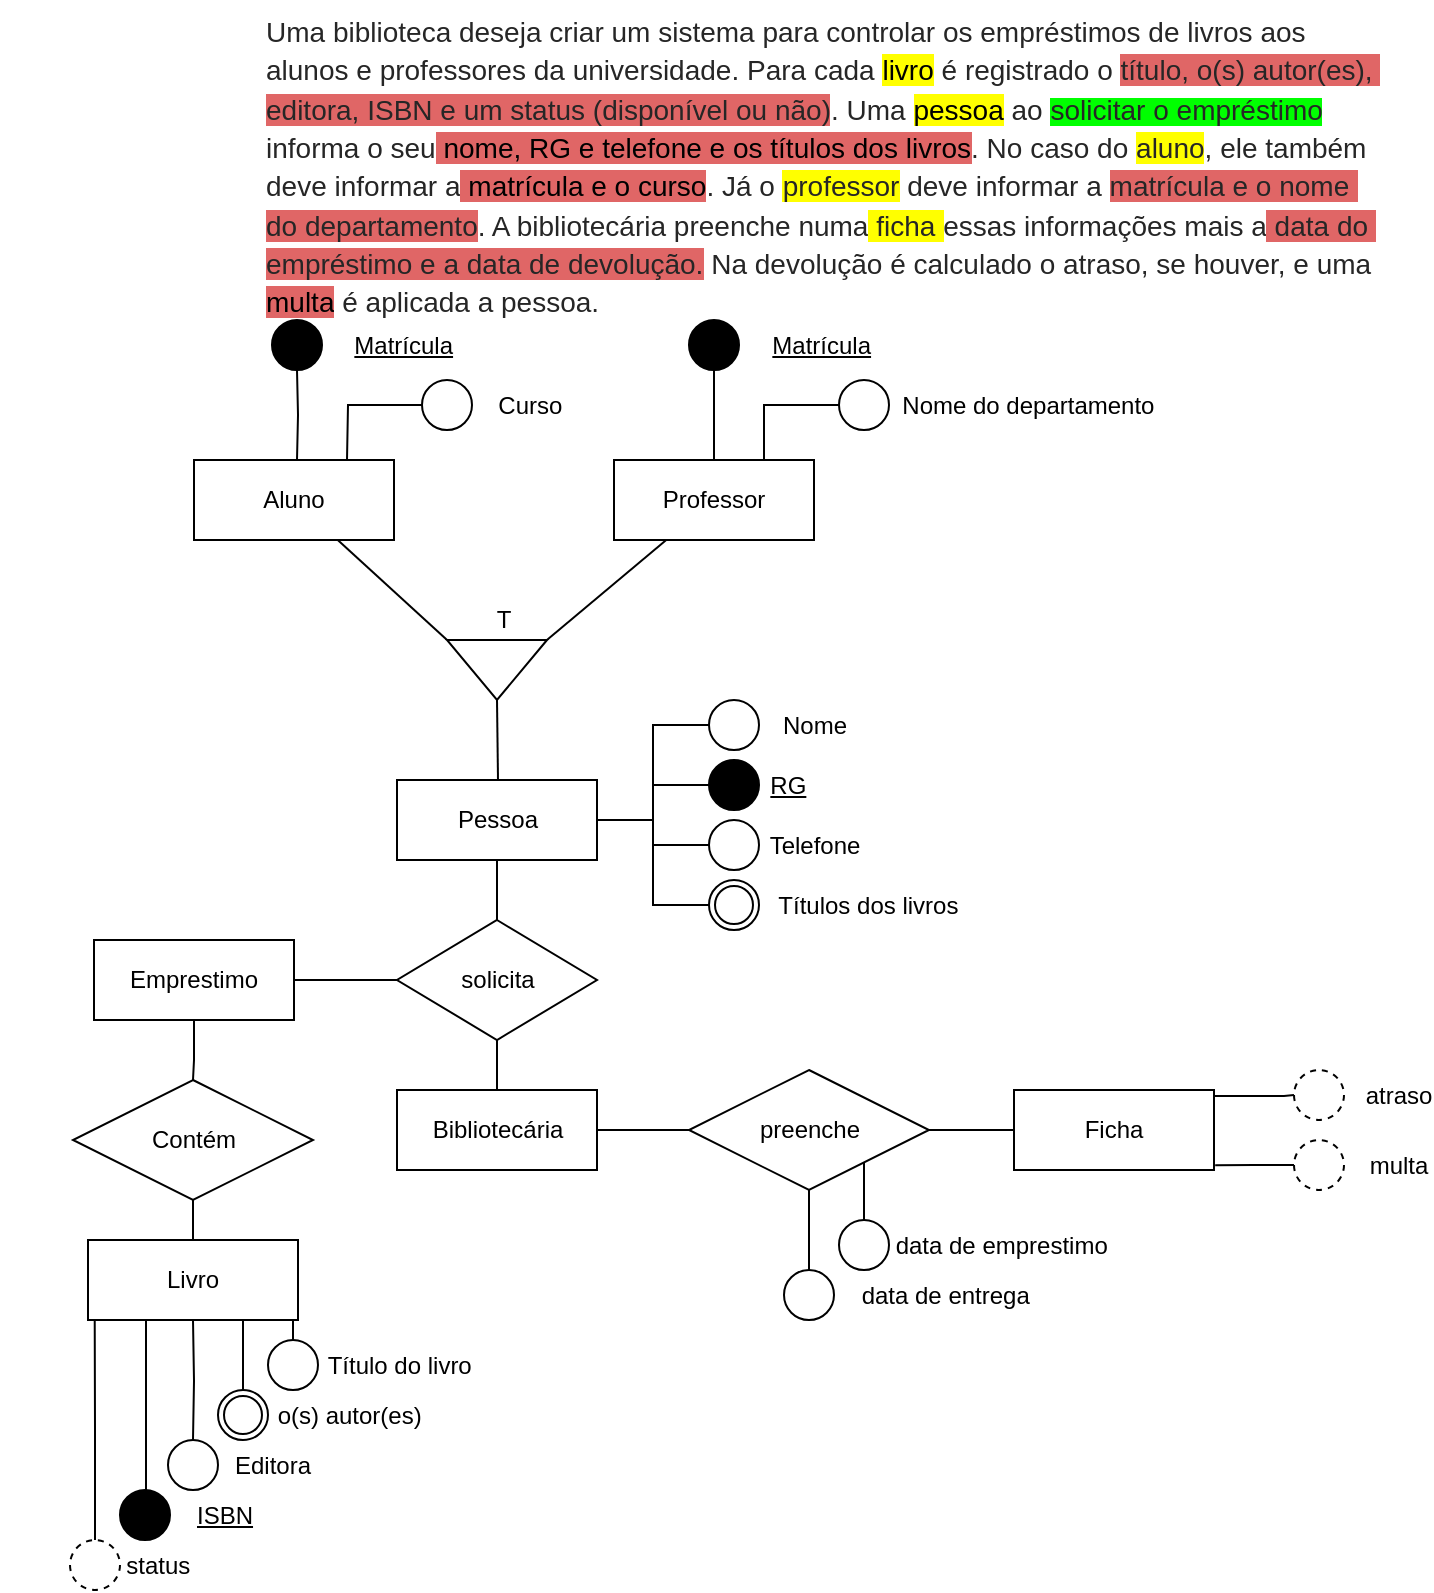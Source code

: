 <mxfile version="24.7.10">
  <diagram name="Página-1" id="wPIng2Xh3KR4gwBSG4xh">
    <mxGraphModel dx="733" dy="390" grid="1" gridSize="10" guides="1" tooltips="1" connect="1" arrows="1" fold="1" page="1" pageScale="1" pageWidth="827" pageHeight="1169" math="0" shadow="0">
      <root>
        <mxCell id="0" />
        <mxCell id="1" parent="0" />
        <mxCell id="rUrXjsDJCeZkKTtBp2uj-50" value="&lt;span style=&quot;white-space: pre;&quot;&gt;&lt;span style=&quot;white-space: pre;&quot;&gt;&#x9;&lt;/span&gt;&#x9;&lt;/span&gt;&lt;span style=&quot;white-space: pre;&quot;&gt;&#x9;&lt;/span&gt;&lt;span style=&quot;white-space: pre;&quot;&gt;&#x9;&lt;/span&gt;Título&amp;nbsp;do&amp;nbsp;livro" style="ellipse;whiteSpace=wrap;html=1;align=center;rounded=0;" vertex="1" parent="1">
          <mxGeometry x="137" y="670" width="25" height="25" as="geometry" />
        </mxCell>
        <mxCell id="rUrXjsDJCeZkKTtBp2uj-2" value="&lt;b style=&quot;font-weight:normal;&quot; id=&quot;docs-internal-guid-1322c721-7fff-bd5c-f44d-53b997e082f1&quot;&gt;&lt;p dir=&quot;ltr&quot; style=&quot;line-height:1.38;margin-top:0pt;margin-bottom:0pt;&quot;&gt;&lt;span style=&quot;font-size:10.5pt;font-family:Arial,sans-serif;color:#262626;background-color:#ffffff;font-weight:400;font-style:normal;font-variant:normal;text-decoration:none;vertical-align:baseline;white-space:pre;white-space:pre-wrap;&quot;&gt;Uma biblioteca deseja criar um sistema para controlar os empréstimos de livros aos alunos e professores da universidade. Para cada &lt;/span&gt;&lt;span style=&quot;font-size:10.5pt;font-family:Arial,sans-serif;color:#000000;background-color:#ffff00;font-weight:400;font-style:normal;font-variant:normal;text-decoration:none;vertical-align:baseline;white-space:pre;white-space:pre-wrap;&quot;&gt;livro&lt;/span&gt;&lt;span style=&quot;font-size:10.5pt;font-family:Arial,sans-serif;color:#262626;background-color:#ffffff;font-weight:400;font-style:normal;font-variant:normal;text-decoration:none;vertical-align:baseline;white-space:pre;white-space:pre-wrap;&quot;&gt; é registrado o &lt;/span&gt;&lt;span style=&quot;font-size:10.5pt;font-family:Arial,sans-serif;color:#262626;background-color:#e06666;font-weight:400;font-style:normal;font-variant:normal;text-decoration:none;vertical-align:baseline;white-space:pre;white-space:pre-wrap;&quot;&gt;título, o(s) autor(es), editora, ISBN e um status (disponível ou não)&lt;/span&gt;&lt;span style=&quot;font-size:10.5pt;font-family:Arial,sans-serif;color:#262626;background-color:#ffffff;font-weight:400;font-style:normal;font-variant:normal;text-decoration:none;vertical-align:baseline;white-space:pre;white-space:pre-wrap;&quot;&gt;. Uma &lt;/span&gt;&lt;span style=&quot;font-size:10.5pt;font-family:Arial,sans-serif;color:#000000;background-color:#ffff00;font-weight:400;font-style:normal;font-variant:normal;text-decoration:none;vertical-align:baseline;white-space:pre;white-space:pre-wrap;&quot;&gt;pessoa&lt;/span&gt;&lt;span style=&quot;font-size:10.5pt;font-family:Arial,sans-serif;color:#262626;background-color:#ffffff;font-weight:400;font-style:normal;font-variant:normal;text-decoration:none;vertical-align:baseline;white-space:pre;white-space:pre-wrap;&quot;&gt; ao &lt;/span&gt;&lt;span style=&quot;background-color: rgb(0, 255, 0);&quot;&gt;&lt;span style=&quot;font-size: 10.5pt; font-family: Arial, sans-serif; color: rgb(38, 38, 38); font-weight: 400; font-style: normal; font-variant: normal; text-decoration: none; vertical-align: baseline; white-space: pre-wrap;&quot;&gt;solicitar&lt;/span&gt;&lt;span style=&quot;font-size: 10.5pt; font-family: Arial, sans-serif; color: rgb(38, 38, 38); font-weight: 400; font-style: normal; font-variant: normal; text-decoration: none; vertical-align: baseline; white-space: pre-wrap;&quot;&gt; o &lt;/span&gt;&lt;span style=&quot;font-size: 10.5pt; font-family: Arial, sans-serif; color: rgb(38, 38, 38); font-weight: 400; font-style: normal; font-variant: normal; text-decoration: none; vertical-align: baseline; white-space: pre-wrap;&quot;&gt;empréstimo&lt;/span&gt;&lt;/span&gt;&lt;span style=&quot;font-size:10.5pt;font-family:Arial,sans-serif;color:#262626;background-color:#ffffff;font-weight:400;font-style:normal;font-variant:normal;text-decoration:none;vertical-align:baseline;white-space:pre;white-space:pre-wrap;&quot;&gt; informa o seu&lt;/span&gt;&lt;span style=&quot;font-size:10.5pt;font-family:Arial,sans-serif;color:#000000;background-color:#e06666;font-weight:400;font-style:normal;font-variant:normal;text-decoration:none;vertical-align:baseline;white-space:pre;white-space:pre-wrap;&quot;&gt; nome, RG e telefone e os títulos dos livros&lt;/span&gt;&lt;span style=&quot;font-size:10.5pt;font-family:Arial,sans-serif;color:#262626;background-color:#ffffff;font-weight:400;font-style:normal;font-variant:normal;text-decoration:none;vertical-align:baseline;white-space:pre;white-space:pre-wrap;&quot;&gt;. No caso do &lt;/span&gt;&lt;span style=&quot;font-size: 10.5pt; font-family: Arial, sans-serif; color: rgb(38, 38, 38); font-weight: 400; font-style: normal; font-variant: normal; text-decoration: none; vertical-align: baseline; white-space: pre-wrap; background-color: rgb(255, 255, 0);&quot;&gt;aluno&lt;/span&gt;&lt;span style=&quot;font-size:10.5pt;font-family:Arial,sans-serif;color:#262626;background-color:#ffffff;font-weight:400;font-style:normal;font-variant:normal;text-decoration:none;vertical-align:baseline;white-space:pre;white-space:pre-wrap;&quot;&gt;, ele também deve informar a&lt;/span&gt;&lt;span style=&quot;font-size:10.5pt;font-family:Arial,sans-serif;color:#000000;background-color:#e06666;font-weight:400;font-style:normal;font-variant:normal;text-decoration:none;vertical-align:baseline;white-space:pre;white-space:pre-wrap;&quot;&gt; matrícula e o curso&lt;/span&gt;&lt;span style=&quot;font-size:10.5pt;font-family:Arial,sans-serif;color:#262626;background-color:#ffffff;font-weight:400;font-style:normal;font-variant:normal;text-decoration:none;vertical-align:baseline;white-space:pre;white-space:pre-wrap;&quot;&gt;. Já o &lt;/span&gt;&lt;span style=&quot;font-size:10.5pt;font-family:Arial,sans-serif;color:#262626;background-color:#ffff00;font-weight:400;font-style:normal;font-variant:normal;text-decoration:none;vertical-align:baseline;white-space:pre;white-space:pre-wrap;&quot;&gt;professor&lt;/span&gt;&lt;span style=&quot;font-size:10.5pt;font-family:Arial,sans-serif;color:#262626;background-color:#ffffff;font-weight:400;font-style:normal;font-variant:normal;text-decoration:none;vertical-align:baseline;white-space:pre;white-space:pre-wrap;&quot;&gt; deve informar a &lt;/span&gt;&lt;span style=&quot;font-size:10.5pt;font-family:Arial,sans-serif;color:#262626;background-color:#e06666;font-weight:400;font-style:normal;font-variant:normal;text-decoration:none;vertical-align:baseline;white-space:pre;white-space:pre-wrap;&quot;&gt;matrícula e o nome do departamento&lt;/span&gt;&lt;span style=&quot;font-size:10.5pt;font-family:Arial,sans-serif;color:#262626;background-color:#ffffff;font-weight:400;font-style:normal;font-variant:normal;text-decoration:none;vertical-align:baseline;white-space:pre;white-space:pre-wrap;&quot;&gt;. A bibliotecária preenche numa&lt;/span&gt;&lt;span style=&quot;font-size:10.5pt;font-family:Arial,sans-serif;color:#262626;background-color:#ffff00;font-weight:400;font-style:normal;font-variant:normal;text-decoration:none;vertical-align:baseline;white-space:pre;white-space:pre-wrap;&quot;&gt; ficha &lt;/span&gt;&lt;span style=&quot;font-size:10.5pt;font-family:Arial,sans-serif;color:#262626;background-color:#ffffff;font-weight:400;font-style:normal;font-variant:normal;text-decoration:none;vertical-align:baseline;white-space:pre;white-space:pre-wrap;&quot;&gt;essas informações mais a&lt;/span&gt;&lt;span style=&quot;font-size:10.5pt;font-family:Arial,sans-serif;color:#262626;background-color:#e06666;font-weight:400;font-style:normal;font-variant:normal;text-decoration:none;vertical-align:baseline;white-space:pre;white-space:pre-wrap;&quot;&gt; data do empréstimo e a data de devolução.&lt;/span&gt;&lt;span style=&quot;font-size:10.5pt;font-family:Arial,sans-serif;color:#262626;background-color:#ffffff;font-weight:400;font-style:normal;font-variant:normal;text-decoration:none;vertical-align:baseline;white-space:pre;white-space:pre-wrap;&quot;&gt; Na devolução é calculado o atraso, se houver, e uma &lt;/span&gt;&lt;span style=&quot;font-size:10.5pt;font-family:Arial,sans-serif;color:#000000;background-color:#e06666;font-weight:400;font-style:normal;font-variant:normal;text-decoration:none;vertical-align:baseline;white-space:pre;white-space:pre-wrap;&quot;&gt;multa&lt;/span&gt;&lt;span style=&quot;font-size:10.5pt;font-family:Arial,sans-serif;color:#262626;background-color:#ffffff;font-weight:400;font-style:normal;font-variant:normal;text-decoration:none;vertical-align:baseline;white-space:pre;white-space:pre-wrap;&quot;&gt; é aplicada a pessoa.&lt;/span&gt;&lt;/p&gt;&lt;/b&gt;" style="text;whiteSpace=wrap;html=1;rounded=0;" vertex="1" parent="1">
          <mxGeometry x="134" width="560" height="140" as="geometry" />
        </mxCell>
        <mxCell id="rUrXjsDJCeZkKTtBp2uj-55" style="edgeStyle=orthogonalEdgeStyle;rounded=0;orthogonalLoop=1;jettySize=auto;html=1;exitX=1;exitY=1;exitDx=0;exitDy=0;entryX=0.5;entryY=0;entryDx=0;entryDy=0;endArrow=none;endFill=0;" edge="1" parent="1" target="rUrXjsDJCeZkKTtBp2uj-50">
          <mxGeometry relative="1" as="geometry">
            <mxPoint x="147" y="660" as="sourcePoint" />
          </mxGeometry>
        </mxCell>
        <mxCell id="rUrXjsDJCeZkKTtBp2uj-56" style="edgeStyle=orthogonalEdgeStyle;rounded=0;orthogonalLoop=1;jettySize=auto;html=1;entryX=0.5;entryY=0;entryDx=0;entryDy=0;endArrow=none;endFill=0;" edge="1" parent="1" target="rUrXjsDJCeZkKTtBp2uj-52">
          <mxGeometry relative="1" as="geometry">
            <mxPoint x="124.5" y="660" as="sourcePoint" />
          </mxGeometry>
        </mxCell>
        <mxCell id="rUrXjsDJCeZkKTtBp2uj-57" style="edgeStyle=orthogonalEdgeStyle;rounded=0;orthogonalLoop=1;jettySize=auto;html=1;exitX=0.25;exitY=1;exitDx=0;exitDy=0;entryX=0.5;entryY=0;entryDx=0;entryDy=0;endArrow=none;endFill=0;" edge="1" parent="1" target="rUrXjsDJCeZkKTtBp2uj-54">
          <mxGeometry relative="1" as="geometry">
            <mxPoint x="99.5" y="660" as="sourcePoint" />
          </mxGeometry>
        </mxCell>
        <mxCell id="rUrXjsDJCeZkKTtBp2uj-59" style="edgeStyle=orthogonalEdgeStyle;rounded=0;orthogonalLoop=1;jettySize=auto;html=1;exitX=0.225;exitY=0.99;exitDx=0;exitDy=0;entryX=0.5;entryY=0;entryDx=0;entryDy=0;exitPerimeter=0;endArrow=none;endFill=0;" edge="1" parent="1" source="rUrXjsDJCeZkKTtBp2uj-3" target="rUrXjsDJCeZkKTtBp2uj-58">
          <mxGeometry relative="1" as="geometry">
            <mxPoint x="81.4" y="660" as="sourcePoint" />
            <Array as="points">
              <mxPoint x="76" y="660" />
              <mxPoint x="76" y="745" />
            </Array>
          </mxGeometry>
        </mxCell>
        <mxCell id="rUrXjsDJCeZkKTtBp2uj-3" value="Livro" style="whiteSpace=wrap;html=1;align=center;rounded=0;" vertex="1" parent="1">
          <mxGeometry x="47" y="620" width="105" height="40" as="geometry" />
        </mxCell>
        <mxCell id="rUrXjsDJCeZkKTtBp2uj-83" style="edgeStyle=orthogonalEdgeStyle;rounded=0;orthogonalLoop=1;jettySize=auto;html=1;exitX=1;exitY=0;exitDx=0;exitDy=0;entryX=0;entryY=0.5;entryDx=0;entryDy=0;endArrow=none;endFill=0;" edge="1" parent="1" source="rUrXjsDJCeZkKTtBp2uj-4" target="rUrXjsDJCeZkKTtBp2uj-82">
          <mxGeometry relative="1" as="geometry">
            <Array as="points">
              <mxPoint x="610" y="548" />
              <mxPoint x="645" y="548" />
            </Array>
          </mxGeometry>
        </mxCell>
        <mxCell id="rUrXjsDJCeZkKTtBp2uj-4" value="Ficha" style="whiteSpace=wrap;html=1;align=center;rounded=0;" vertex="1" parent="1">
          <mxGeometry x="510" y="545" width="100" height="40" as="geometry" />
        </mxCell>
        <mxCell id="rUrXjsDJCeZkKTtBp2uj-12" style="rounded=0;orthogonalLoop=1;jettySize=auto;html=1;entryX=-0.005;entryY=1.002;entryDx=0;entryDy=0;endArrow=none;endFill=0;entryPerimeter=0;" edge="1" parent="1" source="rUrXjsDJCeZkKTtBp2uj-5" target="rUrXjsDJCeZkKTtBp2uj-9">
          <mxGeometry relative="1" as="geometry" />
        </mxCell>
        <mxCell id="rUrXjsDJCeZkKTtBp2uj-5" value="Aluno" style="whiteSpace=wrap;html=1;align=center;rounded=0;" vertex="1" parent="1">
          <mxGeometry x="100" y="230" width="100" height="40" as="geometry" />
        </mxCell>
        <mxCell id="rUrXjsDJCeZkKTtBp2uj-46" style="edgeStyle=orthogonalEdgeStyle;rounded=0;orthogonalLoop=1;jettySize=auto;html=1;entryX=0.5;entryY=0;entryDx=0;entryDy=0;endArrow=none;endFill=0;" edge="1" parent="1" source="rUrXjsDJCeZkKTtBp2uj-6" target="rUrXjsDJCeZkKTtBp2uj-45">
          <mxGeometry relative="1" as="geometry" />
        </mxCell>
        <mxCell id="rUrXjsDJCeZkKTtBp2uj-6" value="Pessoa" style="whiteSpace=wrap;html=1;align=center;rounded=0;" vertex="1" parent="1">
          <mxGeometry x="201.5" y="390" width="100" height="40" as="geometry" />
        </mxCell>
        <mxCell id="rUrXjsDJCeZkKTtBp2uj-11" style="rounded=0;orthogonalLoop=1;jettySize=auto;html=1;entryX=-0.005;entryY=-0.002;entryDx=0;entryDy=0;endArrow=none;endFill=0;entryPerimeter=0;" edge="1" parent="1" source="rUrXjsDJCeZkKTtBp2uj-7" target="rUrXjsDJCeZkKTtBp2uj-9">
          <mxGeometry relative="1" as="geometry" />
        </mxCell>
        <mxCell id="rUrXjsDJCeZkKTtBp2uj-21" style="edgeStyle=orthogonalEdgeStyle;rounded=0;orthogonalLoop=1;jettySize=auto;html=1;entryX=0.5;entryY=1;entryDx=0;entryDy=0;endArrow=none;endFill=0;" edge="1" parent="1" source="rUrXjsDJCeZkKTtBp2uj-7" target="rUrXjsDJCeZkKTtBp2uj-20">
          <mxGeometry relative="1" as="geometry" />
        </mxCell>
        <mxCell id="rUrXjsDJCeZkKTtBp2uj-7" value="Professor" style="whiteSpace=wrap;html=1;align=center;rounded=0;" vertex="1" parent="1">
          <mxGeometry x="310" y="230" width="100" height="40" as="geometry" />
        </mxCell>
        <mxCell id="rUrXjsDJCeZkKTtBp2uj-9" value="" style="triangle;whiteSpace=wrap;html=1;rotation=90;rounded=0;" vertex="1" parent="1">
          <mxGeometry x="236.5" y="310" width="30" height="50" as="geometry" />
        </mxCell>
        <mxCell id="rUrXjsDJCeZkKTtBp2uj-13" value="T" style="text;strokeColor=none;align=center;fillColor=none;html=1;verticalAlign=middle;whiteSpace=wrap;rounded=0;" vertex="1" parent="1">
          <mxGeometry x="225" y="295" width="60" height="30" as="geometry" />
        </mxCell>
        <mxCell id="rUrXjsDJCeZkKTtBp2uj-20" value="&lt;span style=&quot;white-space: pre;&quot;&gt;&#x9;&lt;/span&gt;&lt;span style=&quot;white-space: pre;&quot;&gt;&#x9;&lt;/span&gt;&lt;span style=&quot;white-space: pre;&quot;&gt;&#x9;&lt;/span&gt;&lt;span style=&quot;white-space: pre;&quot;&gt;&#x9;&lt;/span&gt;Matrícula" style="ellipse;whiteSpace=wrap;html=1;align=center;fontStyle=4;fillColor=#000000;rounded=0;" vertex="1" parent="1">
          <mxGeometry x="347.5" y="160" width="25" height="25" as="geometry" />
        </mxCell>
        <mxCell id="rUrXjsDJCeZkKTtBp2uj-23" style="edgeStyle=orthogonalEdgeStyle;rounded=0;orthogonalLoop=1;jettySize=auto;html=1;entryX=0.75;entryY=0;entryDx=0;entryDy=0;endArrow=none;endFill=0;" edge="1" parent="1" source="rUrXjsDJCeZkKTtBp2uj-22" target="rUrXjsDJCeZkKTtBp2uj-7">
          <mxGeometry relative="1" as="geometry" />
        </mxCell>
        <mxCell id="rUrXjsDJCeZkKTtBp2uj-22" value="&lt;span style=&quot;white-space: pre;&quot;&gt;&lt;span style=&quot;white-space: pre;&quot;&gt;&#x9;&lt;/span&gt;&lt;span style=&quot;white-space: pre;&quot;&gt;&#x9;&lt;/span&gt;&#x9;&lt;/span&gt;&lt;span style=&quot;white-space: pre;&quot;&gt;&#x9;&lt;/span&gt;&lt;span style=&quot;white-space: pre;&quot;&gt;&#x9;&lt;/span&gt;&lt;span style=&quot;white-space: pre;&quot;&gt;&#x9;&lt;/span&gt;&amp;nbsp;Nome&amp;nbsp;do&amp;nbsp;departamento" style="ellipse;whiteSpace=wrap;html=1;align=center;rounded=0;" vertex="1" parent="1">
          <mxGeometry x="422.5" y="190" width="25" height="25" as="geometry" />
        </mxCell>
        <mxCell id="rUrXjsDJCeZkKTtBp2uj-25" style="edgeStyle=orthogonalEdgeStyle;rounded=0;orthogonalLoop=1;jettySize=auto;html=1;entryX=0.5;entryY=1;entryDx=0;entryDy=0;endArrow=none;endFill=0;" edge="1" parent="1" target="rUrXjsDJCeZkKTtBp2uj-26">
          <mxGeometry relative="1" as="geometry">
            <mxPoint x="151.5" y="230" as="sourcePoint" />
          </mxGeometry>
        </mxCell>
        <mxCell id="rUrXjsDJCeZkKTtBp2uj-26" value="&lt;span style=&quot;white-space: pre;&quot;&gt;&#x9;&lt;/span&gt;&lt;span style=&quot;white-space: pre;&quot;&gt;&#x9;&lt;/span&gt;&lt;span style=&quot;white-space: pre;&quot;&gt;&#x9;&lt;/span&gt;&lt;span style=&quot;white-space: pre;&quot;&gt;&#x9;&lt;/span&gt;Matrícula" style="ellipse;whiteSpace=wrap;html=1;align=center;fontStyle=4;fillColor=#000000;rounded=0;" vertex="1" parent="1">
          <mxGeometry x="139" y="160" width="25" height="25" as="geometry" />
        </mxCell>
        <mxCell id="rUrXjsDJCeZkKTtBp2uj-27" style="edgeStyle=orthogonalEdgeStyle;rounded=0;orthogonalLoop=1;jettySize=auto;html=1;entryX=0.75;entryY=0;entryDx=0;entryDy=0;endArrow=none;endFill=0;" edge="1" parent="1" source="rUrXjsDJCeZkKTtBp2uj-28">
          <mxGeometry relative="1" as="geometry">
            <mxPoint x="176.5" y="230" as="targetPoint" />
          </mxGeometry>
        </mxCell>
        <mxCell id="rUrXjsDJCeZkKTtBp2uj-28" value="&lt;span style=&quot;white-space: pre;&quot;&gt;&#x9;&lt;/span&gt;&lt;span style=&quot;white-space: pre;&quot;&gt;&#x9;&lt;/span&gt;&lt;span style=&quot;white-space: pre;&quot;&gt;&#x9;&lt;/span&gt;&amp;nbsp;Curso" style="ellipse;whiteSpace=wrap;html=1;align=center;rounded=0;" vertex="1" parent="1">
          <mxGeometry x="214" y="190" width="25" height="25" as="geometry" />
        </mxCell>
        <mxCell id="rUrXjsDJCeZkKTtBp2uj-44" style="edgeStyle=orthogonalEdgeStyle;rounded=0;orthogonalLoop=1;jettySize=auto;html=1;entryX=1;entryY=0.5;entryDx=0;entryDy=0;endArrow=none;endFill=0;" edge="1" parent="1" source="rUrXjsDJCeZkKTtBp2uj-29" target="rUrXjsDJCeZkKTtBp2uj-6">
          <mxGeometry relative="1" as="geometry" />
        </mxCell>
        <mxCell id="rUrXjsDJCeZkKTtBp2uj-29" value="&lt;span style=&quot;white-space: pre;&quot;&gt;&lt;span style=&quot;white-space: pre;&quot;&gt;&#x9;&lt;/span&gt;&#x9;&lt;/span&gt;&lt;span style=&quot;white-space: pre;&quot;&gt;&#x9;&lt;/span&gt;Nome" style="ellipse;whiteSpace=wrap;html=1;align=center;rounded=0;" vertex="1" parent="1">
          <mxGeometry x="357.5" y="350" width="25" height="25" as="geometry" />
        </mxCell>
        <mxCell id="rUrXjsDJCeZkKTtBp2uj-40" style="edgeStyle=orthogonalEdgeStyle;rounded=0;orthogonalLoop=1;jettySize=auto;html=1;entryX=1;entryY=0.5;entryDx=0;entryDy=0;endArrow=none;endFill=0;" edge="1" parent="1" source="rUrXjsDJCeZkKTtBp2uj-30" target="rUrXjsDJCeZkKTtBp2uj-6">
          <mxGeometry relative="1" as="geometry" />
        </mxCell>
        <mxCell id="rUrXjsDJCeZkKTtBp2uj-30" value="&lt;span style=&quot;white-space: pre;&quot;&gt;&#x9;&lt;/span&gt;&lt;span style=&quot;white-space: pre;&quot;&gt;&#x9;&lt;/span&gt;&lt;u&gt;RG&lt;/u&gt;" style="ellipse;whiteSpace=wrap;html=1;align=center;fillColor=#000000;rounded=0;" vertex="1" parent="1">
          <mxGeometry x="357.5" y="380" width="25" height="25" as="geometry" />
        </mxCell>
        <mxCell id="rUrXjsDJCeZkKTtBp2uj-41" style="edgeStyle=orthogonalEdgeStyle;rounded=0;orthogonalLoop=1;jettySize=auto;html=1;entryX=1;entryY=0.5;entryDx=0;entryDy=0;endArrow=none;endFill=0;" edge="1" parent="1" source="rUrXjsDJCeZkKTtBp2uj-31" target="rUrXjsDJCeZkKTtBp2uj-6">
          <mxGeometry relative="1" as="geometry" />
        </mxCell>
        <mxCell id="rUrXjsDJCeZkKTtBp2uj-31" value="&lt;span style=&quot;white-space: pre;&quot;&gt;&lt;span style=&quot;white-space: pre;&quot;&gt;&#x9;&lt;/span&gt;&#x9;&lt;/span&gt;&lt;span style=&quot;white-space: pre;&quot;&gt;&#x9;&lt;/span&gt;Telefone" style="ellipse;whiteSpace=wrap;html=1;align=center;rounded=0;" vertex="1" parent="1">
          <mxGeometry x="357.5" y="410" width="25" height="25" as="geometry" />
        </mxCell>
        <mxCell id="rUrXjsDJCeZkKTtBp2uj-42" style="edgeStyle=orthogonalEdgeStyle;rounded=0;orthogonalLoop=1;jettySize=auto;html=1;entryX=1;entryY=0.5;entryDx=0;entryDy=0;endArrow=none;endFill=0;" edge="1" parent="1" source="rUrXjsDJCeZkKTtBp2uj-38" target="rUrXjsDJCeZkKTtBp2uj-6">
          <mxGeometry relative="1" as="geometry" />
        </mxCell>
        <mxCell id="rUrXjsDJCeZkKTtBp2uj-38" value="&lt;span style=&quot;white-space: pre;&quot;&gt;&lt;span style=&quot;white-space: pre;&quot;&gt;&#x9;&lt;/span&gt;&#x9;&lt;/span&gt;&lt;span style=&quot;white-space: pre;&quot;&gt;&#x9;&lt;/span&gt;&lt;span style=&quot;white-space: pre;&quot;&gt;&#x9;&lt;/span&gt;&lt;span style=&quot;white-space: pre;&quot;&gt;&#x9;&lt;/span&gt;Títulos&amp;nbsp;dos&amp;nbsp;livros" style="ellipse;shape=doubleEllipse;margin=3;whiteSpace=wrap;html=1;align=center;rounded=0;" vertex="1" parent="1">
          <mxGeometry x="357.5" y="440" width="25" height="25" as="geometry" />
        </mxCell>
        <mxCell id="rUrXjsDJCeZkKTtBp2uj-68" style="edgeStyle=orthogonalEdgeStyle;rounded=0;orthogonalLoop=1;jettySize=auto;html=1;entryX=1;entryY=0.5;entryDx=0;entryDy=0;endArrow=none;endFill=0;" edge="1" parent="1" source="rUrXjsDJCeZkKTtBp2uj-45" target="rUrXjsDJCeZkKTtBp2uj-67">
          <mxGeometry relative="1" as="geometry" />
        </mxCell>
        <mxCell id="rUrXjsDJCeZkKTtBp2uj-74" style="edgeStyle=orthogonalEdgeStyle;rounded=0;orthogonalLoop=1;jettySize=auto;html=1;entryX=0.5;entryY=0;entryDx=0;entryDy=0;endArrow=none;endFill=0;" edge="1" parent="1" source="rUrXjsDJCeZkKTtBp2uj-45" target="rUrXjsDJCeZkKTtBp2uj-73">
          <mxGeometry relative="1" as="geometry" />
        </mxCell>
        <mxCell id="rUrXjsDJCeZkKTtBp2uj-45" value="solicita" style="shape=rhombus;perimeter=rhombusPerimeter;whiteSpace=wrap;html=1;align=center;rounded=0;" vertex="1" parent="1">
          <mxGeometry x="201.5" y="460" width="100" height="60" as="geometry" />
        </mxCell>
        <mxCell id="rUrXjsDJCeZkKTtBp2uj-52" value="&lt;span style=&quot;white-space: pre;&quot;&gt;&lt;span style=&quot;white-space: pre;&quot;&gt;&#x9;&lt;/span&gt;&#x9;&lt;/span&gt;&lt;span style=&quot;white-space: pre;&quot;&gt;&#x9;&lt;/span&gt;&lt;span style=&quot;white-space: pre;&quot;&gt;&#x9;&lt;/span&gt;o(s)&amp;nbsp;autor(es)" style="ellipse;shape=doubleEllipse;margin=3;whiteSpace=wrap;html=1;align=center;" vertex="1" parent="1">
          <mxGeometry x="112" y="695" width="25" height="25" as="geometry" />
        </mxCell>
        <mxCell id="rUrXjsDJCeZkKTtBp2uj-54" value="&lt;span style=&quot;white-space: pre;&quot;&gt;&lt;span style=&quot;white-space: pre;&quot;&gt;&#x9;&lt;/span&gt;&#x9;&lt;/span&gt;&lt;span style=&quot;white-space: pre;&quot;&gt;&#x9;&lt;/span&gt;Editora" style="ellipse;whiteSpace=wrap;html=1;align=center;" vertex="1" parent="1">
          <mxGeometry x="87" y="720" width="25" height="25" as="geometry" />
        </mxCell>
        <mxCell id="rUrXjsDJCeZkKTtBp2uj-58" value="&lt;span style=&quot;white-space: pre;&quot;&gt;&#x9;&lt;/span&gt;&lt;span style=&quot;white-space: pre;&quot;&gt;&#x9;&lt;/span&gt;&lt;span style=&quot;white-space: pre;&quot;&gt;&#x9;&lt;/span&gt;ISBN" style="ellipse;whiteSpace=wrap;html=1;align=center;fontStyle=4;fillColor=#000000;" vertex="1" parent="1">
          <mxGeometry x="63" y="745" width="25" height="25" as="geometry" />
        </mxCell>
        <mxCell id="rUrXjsDJCeZkKTtBp2uj-60" value="&lt;span style=&quot;white-space: pre;&quot;&gt;&#x9;&lt;/span&gt;&amp;nbsp;&lt;span style=&quot;white-space: pre;&quot;&gt;&#x9;&lt;/span&gt;&amp;nbsp;&amp;nbsp;&amp;nbsp;status" style="ellipse;whiteSpace=wrap;html=1;align=center;dashed=1;" vertex="1" parent="1">
          <mxGeometry x="38" y="770" width="25" height="25" as="geometry" />
        </mxCell>
        <mxCell id="rUrXjsDJCeZkKTtBp2uj-14" style="edgeStyle=orthogonalEdgeStyle;rounded=0;orthogonalLoop=1;jettySize=auto;html=1;entryX=0.5;entryY=0;entryDx=0;entryDy=0;endArrow=none;endFill=0;exitX=1;exitY=0.5;exitDx=0;exitDy=0;" edge="1" parent="1" source="rUrXjsDJCeZkKTtBp2uj-9">
          <mxGeometry relative="1" as="geometry">
            <mxPoint x="253" y="350" as="sourcePoint" />
            <mxPoint x="252" y="390" as="targetPoint" />
            <Array as="points">
              <mxPoint x="252" y="350" />
            </Array>
          </mxGeometry>
        </mxCell>
        <mxCell id="rUrXjsDJCeZkKTtBp2uj-62" style="edgeStyle=orthogonalEdgeStyle;rounded=0;orthogonalLoop=1;jettySize=auto;html=1;entryX=0.032;entryY=1.008;entryDx=0;entryDy=0;entryPerimeter=0;endArrow=none;endFill=0;" edge="1" parent="1" source="rUrXjsDJCeZkKTtBp2uj-60" target="rUrXjsDJCeZkKTtBp2uj-3">
          <mxGeometry relative="1" as="geometry" />
        </mxCell>
        <mxCell id="rUrXjsDJCeZkKTtBp2uj-76" style="edgeStyle=orthogonalEdgeStyle;rounded=0;orthogonalLoop=1;jettySize=auto;html=1;exitX=1;exitY=0.5;exitDx=0;exitDy=0;entryX=0;entryY=0.5;entryDx=0;entryDy=0;endArrow=none;endFill=0;" edge="1" parent="1" source="rUrXjsDJCeZkKTtBp2uj-63" target="rUrXjsDJCeZkKTtBp2uj-4">
          <mxGeometry relative="1" as="geometry" />
        </mxCell>
        <mxCell id="rUrXjsDJCeZkKTtBp2uj-78" style="edgeStyle=orthogonalEdgeStyle;rounded=0;orthogonalLoop=1;jettySize=auto;html=1;exitX=1;exitY=1;exitDx=0;exitDy=0;entryX=0.5;entryY=0;entryDx=0;entryDy=0;endArrow=none;endFill=0;" edge="1" parent="1" source="rUrXjsDJCeZkKTtBp2uj-63" target="rUrXjsDJCeZkKTtBp2uj-77">
          <mxGeometry relative="1" as="geometry" />
        </mxCell>
        <mxCell id="rUrXjsDJCeZkKTtBp2uj-80" style="edgeStyle=orthogonalEdgeStyle;rounded=0;orthogonalLoop=1;jettySize=auto;html=1;exitX=0.5;exitY=1;exitDx=0;exitDy=0;entryX=0.5;entryY=0;entryDx=0;entryDy=0;endArrow=none;endFill=0;" edge="1" parent="1" source="rUrXjsDJCeZkKTtBp2uj-63" target="rUrXjsDJCeZkKTtBp2uj-79">
          <mxGeometry relative="1" as="geometry" />
        </mxCell>
        <mxCell id="rUrXjsDJCeZkKTtBp2uj-63" value="preenche" style="shape=rhombus;perimeter=rhombusPerimeter;whiteSpace=wrap;html=1;align=center;" vertex="1" parent="1">
          <mxGeometry x="347.5" y="535" width="120" height="60" as="geometry" />
        </mxCell>
        <mxCell id="rUrXjsDJCeZkKTtBp2uj-71" style="edgeStyle=orthogonalEdgeStyle;rounded=0;orthogonalLoop=1;jettySize=auto;html=1;entryX=0.5;entryY=0;entryDx=0;entryDy=0;endArrow=none;endFill=0;" edge="1" parent="1" source="rUrXjsDJCeZkKTtBp2uj-67" target="rUrXjsDJCeZkKTtBp2uj-69">
          <mxGeometry relative="1" as="geometry" />
        </mxCell>
        <mxCell id="rUrXjsDJCeZkKTtBp2uj-67" value="Emprestimo" style="whiteSpace=wrap;html=1;align=center;" vertex="1" parent="1">
          <mxGeometry x="50" y="470" width="100" height="40" as="geometry" />
        </mxCell>
        <mxCell id="rUrXjsDJCeZkKTtBp2uj-72" style="edgeStyle=orthogonalEdgeStyle;rounded=0;orthogonalLoop=1;jettySize=auto;html=1;entryX=0.5;entryY=0;entryDx=0;entryDy=0;endArrow=none;endFill=0;" edge="1" parent="1" source="rUrXjsDJCeZkKTtBp2uj-69" target="rUrXjsDJCeZkKTtBp2uj-3">
          <mxGeometry relative="1" as="geometry" />
        </mxCell>
        <mxCell id="rUrXjsDJCeZkKTtBp2uj-69" value="Contém" style="shape=rhombus;perimeter=rhombusPerimeter;whiteSpace=wrap;html=1;align=center;" vertex="1" parent="1">
          <mxGeometry x="39.5" y="540" width="120" height="60" as="geometry" />
        </mxCell>
        <mxCell id="rUrXjsDJCeZkKTtBp2uj-75" style="edgeStyle=orthogonalEdgeStyle;rounded=0;orthogonalLoop=1;jettySize=auto;html=1;entryX=0;entryY=0.5;entryDx=0;entryDy=0;endArrow=none;endFill=0;" edge="1" parent="1" source="rUrXjsDJCeZkKTtBp2uj-73" target="rUrXjsDJCeZkKTtBp2uj-63">
          <mxGeometry relative="1" as="geometry" />
        </mxCell>
        <mxCell id="rUrXjsDJCeZkKTtBp2uj-73" value="Bibliotecária" style="whiteSpace=wrap;html=1;align=center;" vertex="1" parent="1">
          <mxGeometry x="201.5" y="545" width="100" height="40" as="geometry" />
        </mxCell>
        <mxCell id="rUrXjsDJCeZkKTtBp2uj-77" value="&lt;span style=&quot;white-space: pre;&quot;&gt;&lt;span style=&quot;white-space: pre;&quot;&gt;&#x9;&lt;/span&gt;&#x9;&lt;/span&gt;&lt;span style=&quot;white-space: pre;&quot;&gt;&#x9;&lt;/span&gt;&lt;span style=&quot;white-space: pre;&quot;&gt;&#x9;&lt;/span&gt;&lt;span style=&quot;white-space: pre;&quot;&gt;&#x9;&lt;/span&gt;&amp;nbsp;data&amp;nbsp;de&amp;nbsp;emprestimo" style="ellipse;whiteSpace=wrap;html=1;align=center;" vertex="1" parent="1">
          <mxGeometry x="422.5" y="610" width="25" height="25" as="geometry" />
        </mxCell>
        <mxCell id="rUrXjsDJCeZkKTtBp2uj-79" value="&lt;span style=&quot;white-space: pre;&quot;&gt;&lt;span style=&quot;white-space: pre;&quot;&gt;&#x9;&lt;/span&gt;&#x9;&lt;/span&gt;&lt;span style=&quot;white-space: pre;&quot;&gt;&#x9;&lt;/span&gt;&lt;span style=&quot;white-space: pre;&quot;&gt;&#x9;&lt;/span&gt;&lt;span style=&quot;white-space: pre;&quot;&gt;&#x9;&lt;/span&gt;&amp;nbsp;data&amp;nbsp;de&amp;nbsp;entrega" style="ellipse;whiteSpace=wrap;html=1;align=center;" vertex="1" parent="1">
          <mxGeometry x="395" y="635" width="25" height="25" as="geometry" />
        </mxCell>
        <mxCell id="rUrXjsDJCeZkKTtBp2uj-82" value="&lt;span style=&quot;white-space: pre;&quot;&gt;&lt;span style=&quot;white-space: pre;&quot;&gt;&#x9;&lt;/span&gt;&#x9;&lt;/span&gt;&lt;span style=&quot;white-space: pre;&quot;&gt;&#x9;&lt;/span&gt;atraso" style="ellipse;whiteSpace=wrap;html=1;align=center;dashed=1;" vertex="1" parent="1">
          <mxGeometry x="650" y="535" width="25" height="25" as="geometry" />
        </mxCell>
        <mxCell id="rUrXjsDJCeZkKTtBp2uj-85" style="edgeStyle=orthogonalEdgeStyle;rounded=0;orthogonalLoop=1;jettySize=auto;html=1;entryX=1.006;entryY=0.94;entryDx=0;entryDy=0;entryPerimeter=0;endArrow=none;endFill=0;" edge="1" parent="1" source="rUrXjsDJCeZkKTtBp2uj-84" target="rUrXjsDJCeZkKTtBp2uj-4">
          <mxGeometry relative="1" as="geometry" />
        </mxCell>
        <mxCell id="rUrXjsDJCeZkKTtBp2uj-84" value="&lt;span style=&quot;white-space: pre;&quot;&gt;&lt;span style=&quot;white-space: pre;&quot;&gt;&#x9;&lt;/span&gt;&#x9;&lt;/span&gt;&lt;span style=&quot;white-space: pre;&quot;&gt;&#x9;&lt;/span&gt;multa" style="ellipse;whiteSpace=wrap;html=1;align=center;dashed=1;" vertex="1" parent="1">
          <mxGeometry x="650" y="570" width="25" height="25" as="geometry" />
        </mxCell>
      </root>
    </mxGraphModel>
  </diagram>
</mxfile>
